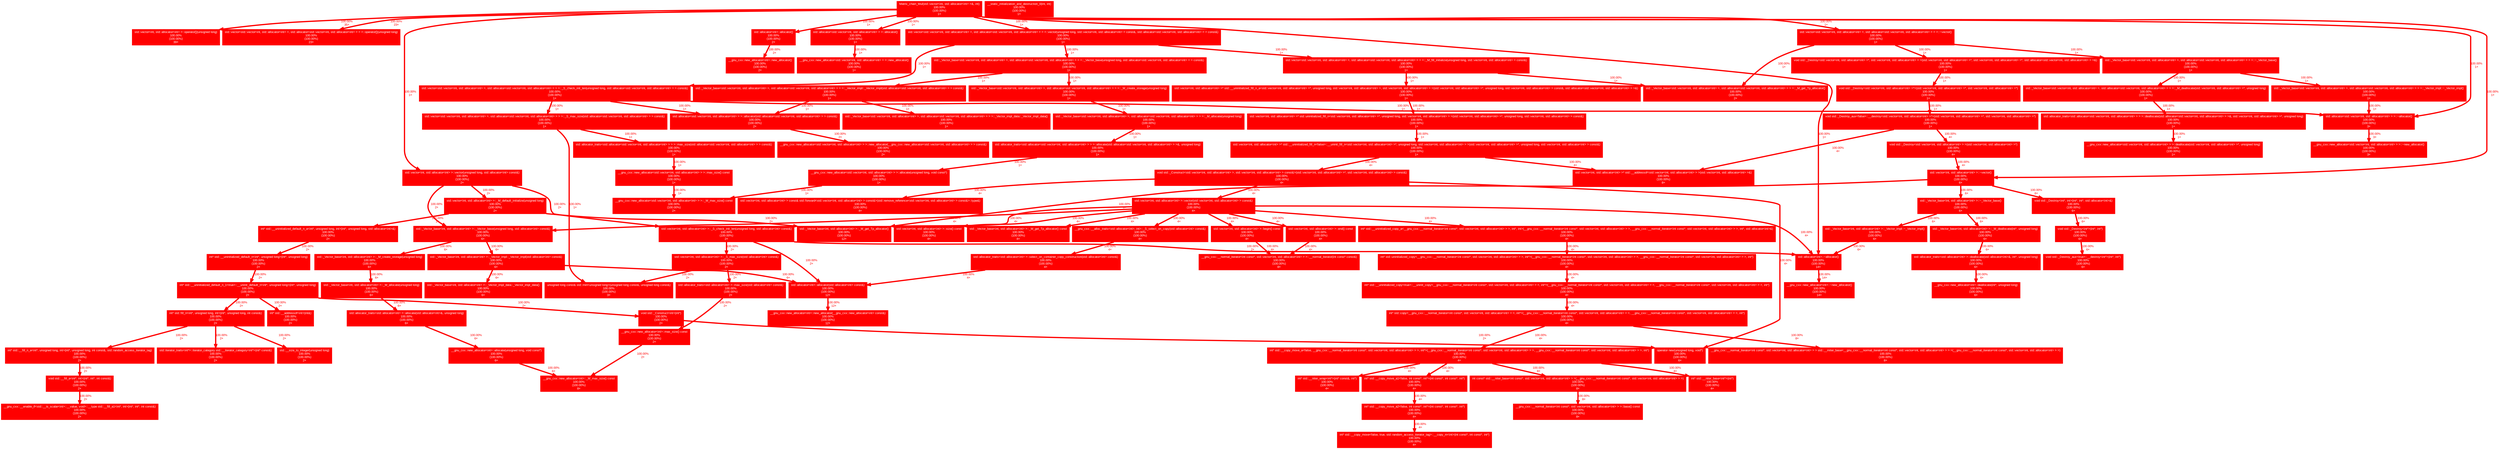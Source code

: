 digraph {
	graph [fontname=Arial, nodesep=0.125, ranksep=0.25];
	node [fontcolor=white, fontname=Arial, height=0, shape=box, style=filled, width=0];
	edge [fontname=Arial];
	8 [color="#ff0000", fontcolor="#ffffff", fontsize="10.00", label="std::vector<int, std::allocator<int> >::operator[](unsigned long)\n100.00%\n(100.00%)\n39×"];
	9 [color="#ff0000", fontcolor="#ffffff", fontsize="10.00", label="std::vector<std::vector<int, std::allocator<int> >, std::allocator<std::vector<int, std::allocator<int> > > >::operator[](unsigned long)\n100.00%\n(100.00%)\n23×"];
	10 [color="#ff0000", fontcolor="#ffffff", fontsize="10.00", label="__gnu_cxx::new_allocator<int>::~new_allocator()\n100.00%\n(100.00%)\n14×"];
	11 [color="#ff0000", fontcolor="#ffffff", fontsize="10.00", label="std::allocator<int>::~allocator()\n100.00%\n(100.00%)\n14×"];
	11 -> 10 [arrowsize="1.00", color="#ff0000", fontcolor="#ff0000", fontsize="10.00", label="100.00%\n14×", labeldistance="4.00", penwidth="4.00"];
	12 [color="#ff0000", fontcolor="#ffffff", fontsize="10.00", label="__gnu_cxx::new_allocator<int>::new_allocator(__gnu_cxx::new_allocator<int> const&)\n100.00%\n(100.00%)\n12×"];
	13 [color="#ff0000", fontcolor="#ffffff", fontsize="10.00", label="std::allocator<int>::allocator(std::allocator<int> const&)\n100.00%\n(100.00%)\n12×"];
	13 -> 12 [arrowsize="1.00", color="#ff0000", fontcolor="#ff0000", fontsize="10.00", label="100.00%\n12×", labeldistance="4.00", penwidth="4.00"];
	14 [color="#ff0000", fontcolor="#ffffff", fontsize="10.00", label="std::_Vector_base<int, std::allocator<int> >::_M_get_Tp_allocator()\n100.00%\n(100.00%)\n12×"];
	15 [color="#ff0000", fontcolor="#ffffff", fontsize="10.00", label="__gnu_cxx::__normal_iterator<int const*, std::vector<int, std::allocator<int> > >::__normal_iterator(int const* const&)\n100.00%\n(100.00%)\n8×"];
	16 [color="#ff0000", fontcolor="#ffffff", fontsize="10.00", label="__gnu_cxx::new_allocator<int>::_M_max_size() const\n100.00%\n(100.00%)\n8×"];
	17 [color="#ff0000", fontcolor="#ffffff", fontsize="10.00", label="__gnu_cxx::__normal_iterator<int const*, std::vector<int, std::allocator<int> > >::base() const\n100.00%\n(100.00%)\n8×"];
	18 [color="#ff0000", fontcolor="#ffffff", fontsize="10.00", label="std::vector<int, std::allocator<int> >* std::__addressof<std::vector<int, std::allocator<int> > >(std::vector<int, std::allocator<int> >&)\n100.00%\n(100.00%)\n8×"];
	19 [color="#ff0000", fontcolor="#ffffff", fontsize="10.00", label="__gnu_cxx::__normal_iterator<int const*, std::vector<int, std::allocator<int> > > std::__miter_base<__gnu_cxx::__normal_iterator<int const*, std::vector<int, std::allocator<int> > > >(__gnu_cxx::__normal_iterator<int const*, std::vector<int, std::allocator<int> > >)\n100.00%\n(100.00%)\n8×"];
	20 [color="#ff0000", fontcolor="#ffffff", fontsize="10.00", label="int const* std::__niter_base<int const*, std::vector<int, std::allocator<int> > >(__gnu_cxx::__normal_iterator<int const*, std::vector<int, std::allocator<int> > >)\n100.00%\n(100.00%)\n8×"];
	20 -> 17 [arrowsize="1.00", color="#ff0000", fontcolor="#ff0000", fontsize="10.00", label="100.00%\n8×", labeldistance="4.00", penwidth="4.00"];
	21 [color="#ff0000", fontcolor="#ffffff", fontsize="10.00", label="__gnu_cxx::new_allocator<int>::deallocate(int*, unsigned long)\n100.00%\n(100.00%)\n6×"];
	22 [color="#ff0000", fontcolor="#ffffff", fontsize="10.00", label="__gnu_cxx::new_allocator<int>::allocate(unsigned long, void const*)\n100.00%\n(100.00%)\n6×"];
	22 -> 16 [arrowsize="1.00", color="#ff0000", fontcolor="#ff0000", fontsize="10.00", label="100.00%\n6×", labeldistance="4.00", penwidth="4.00"];
	23 [color="#ff0000", fontcolor="#ffffff", fontsize="10.00", label="void std::_Destroy_aux<true>::__destroy<int*>(int*, int*)\n100.00%\n(100.00%)\n6×"];
	24 [color="#ff0000", fontcolor="#ffffff", fontsize="10.00", label="std::_Vector_base<int, std::allocator<int> >::_M_allocate(unsigned long)\n100.00%\n(100.00%)\n6×"];
	24 -> 33 [arrowsize="1.00", color="#ff0000", fontcolor="#ff0000", fontsize="10.00", label="100.00%\n6×", labeldistance="4.00", penwidth="4.00"];
	25 [color="#ff0000", fontcolor="#ffffff", fontsize="10.00", label="std::_Vector_base<int, std::allocator<int> >::_Vector_impl::_Vector_impl(std::allocator<int> const&)\n100.00%\n(100.00%)\n6×"];
	25 -> 13 [arrowsize="1.00", color="#ff0000", fontcolor="#ff0000", fontsize="10.00", label="100.00%\n6×", labeldistance="4.00", penwidth="4.00"];
	25 -> 29 [arrowsize="1.00", color="#ff0000", fontcolor="#ff0000", fontsize="10.00", label="100.00%\n6×", labeldistance="4.00", penwidth="4.00"];
	26 [color="#ff0000", fontcolor="#ffffff", fontsize="10.00", label="std::_Vector_base<int, std::allocator<int> >::_Vector_impl::~_Vector_impl()\n100.00%\n(100.00%)\n6×"];
	26 -> 11 [arrowsize="1.00", color="#ff0000", fontcolor="#ff0000", fontsize="10.00", label="100.00%\n6×", labeldistance="4.00", penwidth="4.00"];
	27 [color="#ff0000", fontcolor="#ffffff", fontsize="10.00", label="std::_Vector_base<int, std::allocator<int> >::_M_deallocate(int*, unsigned long)\n100.00%\n(100.00%)\n6×"];
	27 -> 32 [arrowsize="1.00", color="#ff0000", fontcolor="#ff0000", fontsize="10.00", label="100.00%\n6×", labeldistance="4.00", penwidth="4.00"];
	28 [color="#ff0000", fontcolor="#ffffff", fontsize="10.00", label="std::_Vector_base<int, std::allocator<int> >::_M_create_storage(unsigned long)\n100.00%\n(100.00%)\n6×"];
	28 -> 24 [arrowsize="1.00", color="#ff0000", fontcolor="#ff0000", fontsize="10.00", label="100.00%\n6×", labeldistance="4.00", penwidth="4.00"];
	29 [color="#ff0000", fontcolor="#ffffff", fontsize="10.00", label="std::_Vector_base<int, std::allocator<int> >::_Vector_impl_data::_Vector_impl_data()\n100.00%\n(100.00%)\n6×"];
	30 [color="#ff0000", fontcolor="#ffffff", fontsize="10.00", label="std::_Vector_base<int, std::allocator<int> >::_Vector_base(unsigned long, std::allocator<int> const&)\n100.00%\n(100.00%)\n6×"];
	30 -> 25 [arrowsize="1.00", color="#ff0000", fontcolor="#ff0000", fontsize="10.00", label="100.00%\n6×", labeldistance="4.00", penwidth="4.00"];
	30 -> 28 [arrowsize="1.00", color="#ff0000", fontcolor="#ff0000", fontsize="10.00", label="100.00%\n6×", labeldistance="4.00", penwidth="4.00"];
	31 [color="#ff0000", fontcolor="#ffffff", fontsize="10.00", label="std::_Vector_base<int, std::allocator<int> >::~_Vector_base()\n100.00%\n(100.00%)\n6×"];
	31 -> 26 [arrowsize="1.00", color="#ff0000", fontcolor="#ff0000", fontsize="10.00", label="100.00%\n6×", labeldistance="4.00", penwidth="4.00"];
	31 -> 27 [arrowsize="1.00", color="#ff0000", fontcolor="#ff0000", fontsize="10.00", label="100.00%\n6×", labeldistance="4.00", penwidth="4.00"];
	32 [color="#ff0000", fontcolor="#ffffff", fontsize="10.00", label="std::allocator_traits<std::allocator<int> >::deallocate(std::allocator<int>&, int*, unsigned long)\n100.00%\n(100.00%)\n6×"];
	32 -> 21 [arrowsize="1.00", color="#ff0000", fontcolor="#ff0000", fontsize="10.00", label="100.00%\n6×", labeldistance="4.00", penwidth="4.00"];
	33 [color="#ff0000", fontcolor="#ffffff", fontsize="10.00", label="std::allocator_traits<std::allocator<int> >::allocate(std::allocator<int>&, unsigned long)\n100.00%\n(100.00%)\n6×"];
	33 -> 22 [arrowsize="1.00", color="#ff0000", fontcolor="#ff0000", fontsize="10.00", label="100.00%\n6×", labeldistance="4.00", penwidth="4.00"];
	34 [color="#ff0000", fontcolor="#ffffff", fontsize="10.00", label="std::vector<int, std::allocator<int> >::~vector()\n100.00%\n(100.00%)\n6×"];
	34 -> 14 [arrowsize="1.00", color="#ff0000", fontcolor="#ff0000", fontsize="10.00", label="100.00%\n6×", labeldistance="4.00", penwidth="4.00"];
	34 -> 31 [arrowsize="1.00", color="#ff0000", fontcolor="#ff0000", fontsize="10.00", label="100.00%\n6×", labeldistance="4.00", penwidth="4.00"];
	34 -> 36 [arrowsize="1.00", color="#ff0000", fontcolor="#ff0000", fontsize="10.00", label="100.00%\n6×", labeldistance="4.00", penwidth="4.00"];
	35 [color="#ff0000", fontcolor="#ffffff", fontsize="10.00", label="void std::_Destroy<int*>(int*, int*)\n100.00%\n(100.00%)\n6×"];
	35 -> 23 [arrowsize="1.00", color="#ff0000", fontcolor="#ff0000", fontsize="10.00", label="100.00%\n6×", labeldistance="4.00", penwidth="4.00"];
	36 [color="#ff0000", fontcolor="#ffffff", fontsize="10.00", label="void std::_Destroy<int*, int>(int*, int*, std::allocator<int>&)\n100.00%\n(100.00%)\n6×"];
	36 -> 35 [arrowsize="1.00", color="#ff0000", fontcolor="#ff0000", fontsize="10.00", label="100.00%\n6×", labeldistance="4.00", penwidth="4.00"];
	37 [color="#ff0000", fontcolor="#ffffff", fontsize="10.00", label="operator new(unsigned long, void*)\n100.00%\n(100.00%)\n6×"];
	38 [color="#ff0000", fontcolor="#ffffff", fontsize="10.00", label="__gnu_cxx::__alloc_traits<std::allocator<int>, int>::_S_select_on_copy(std::allocator<int> const&)\n100.00%\n(100.00%)\n4×"];
	38 -> 44 [arrowsize="1.00", color="#ff0000", fontcolor="#ff0000", fontsize="10.00", label="100.00%\n4×", labeldistance="4.00", penwidth="4.00"];
	39 [color="#ff0000", fontcolor="#ffffff", fontsize="10.00", label="std::_Vector_base<int, std::allocator<int> >::_M_get_Tp_allocator() const\n100.00%\n(100.00%)\n4×"];
	40 [color="#ff0000", fontcolor="#ffffff", fontsize="10.00", label="std::vector<int, std::allocator<int> >::end() const\n100.00%\n(100.00%)\n4×"];
	40 -> 15 [arrowsize="1.00", color="#ff0000", fontcolor="#ff0000", fontsize="10.00", label="100.00%\n4×", labeldistance="4.00", penwidth="4.00"];
	41 [color="#ff0000", fontcolor="#ffffff", fontsize="10.00", label="std::vector<int, std::allocator<int> >::size() const\n100.00%\n(100.00%)\n4×"];
	42 [color="#ff0000", fontcolor="#ffffff", fontsize="10.00", label="std::vector<int, std::allocator<int> >::begin() const\n100.00%\n(100.00%)\n4×"];
	42 -> 15 [arrowsize="1.00", color="#ff0000", fontcolor="#ff0000", fontsize="10.00", label="100.00%\n4×", labeldistance="4.00", penwidth="4.00"];
	43 [color="#ff0000", fontcolor="#ffffff", fontsize="10.00", label="int* std::__copy_move<false, true, std::random_access_iterator_tag>::__copy_m<int>(int const*, int const*, int*)\n100.00%\n(100.00%)\n4×"];
	44 [color="#ff0000", fontcolor="#ffffff", fontsize="10.00", label="std::allocator_traits<std::allocator<int> >::select_on_container_copy_construction(std::allocator<int> const&)\n100.00%\n(100.00%)\n4×"];
	44 -> 13 [arrowsize="1.00", color="#ff0000", fontcolor="#ff0000", fontsize="10.00", label="100.00%\n4×", labeldistance="4.00", penwidth="4.00"];
	45 [color="#ff0000", fontcolor="#ffffff", fontsize="10.00", label="int* std::__uninitialized_copy<true>::__uninit_copy<__gnu_cxx::__normal_iterator<int const*, std::vector<int, std::allocator<int> > >, int*>(__gnu_cxx::__normal_iterator<int const*, std::vector<int, std::allocator<int> > >, __gnu_cxx::__normal_iterator<int const*, std::vector<int, std::allocator<int> > >, int*)\n100.00%\n(100.00%)\n4×"];
	45 -> 55 [arrowsize="1.00", color="#ff0000", fontcolor="#ff0000", fontsize="10.00", label="100.00%\n4×", labeldistance="4.00", penwidth="4.00"];
	46 [color="#ff0000", fontcolor="#ffffff", fontsize="10.00", label="std::vector<int, std::allocator<int> >::vector(std::vector<int, std::allocator<int> > const&)\n100.00%\n(100.00%)\n4×"];
	46 -> 11 [arrowsize="1.00", color="#ff0000", fontcolor="#ff0000", fontsize="10.00", label="100.00%\n4×", labeldistance="4.00", penwidth="4.00"];
	46 -> 14 [arrowsize="1.00", color="#ff0000", fontcolor="#ff0000", fontsize="10.00", label="100.00%\n4×", labeldistance="4.00", penwidth="4.00"];
	46 -> 30 [arrowsize="1.00", color="#ff0000", fontcolor="#ff0000", fontsize="10.00", label="100.00%\n4×", labeldistance="4.00", penwidth="4.00"];
	46 -> 38 [arrowsize="1.00", color="#ff0000", fontcolor="#ff0000", fontsize="10.00", label="100.00%\n4×", labeldistance="4.00", penwidth="4.00"];
	46 -> 39 [arrowsize="1.00", color="#ff0000", fontcolor="#ff0000", fontsize="10.00", label="100.00%\n4×", labeldistance="4.00", penwidth="4.00"];
	46 -> 40 [arrowsize="1.00", color="#ff0000", fontcolor="#ff0000", fontsize="10.00", label="100.00%\n4×", labeldistance="4.00", penwidth="4.00"];
	46 -> 41 [arrowsize="1.00", color="#ff0000", fontcolor="#ff0000", fontsize="10.00", label="100.00%\n4×", labeldistance="4.00", penwidth="4.00"];
	46 -> 42 [arrowsize="1.00", color="#ff0000", fontcolor="#ff0000", fontsize="10.00", label="100.00%\n4×", labeldistance="4.00", penwidth="4.00"];
	46 -> 54 [arrowsize="1.00", color="#ff0000", fontcolor="#ff0000", fontsize="10.00", label="100.00%\n4×", labeldistance="4.00", penwidth="4.00"];
	47 [color="#ff0000", fontcolor="#ffffff", fontsize="10.00", label="void std::_Construct<std::vector<int, std::allocator<int> >, std::vector<int, std::allocator<int> > const&>(std::vector<int, std::allocator<int> >*, std::vector<int, std::allocator<int> > const&)\n100.00%\n(100.00%)\n4×"];
	47 -> 37 [arrowsize="1.00", color="#ff0000", fontcolor="#ff0000", fontsize="10.00", label="100.00%\n4×", labeldistance="4.00", penwidth="4.00"];
	47 -> 46 [arrowsize="1.00", color="#ff0000", fontcolor="#ff0000", fontsize="10.00", label="100.00%\n4×", labeldistance="4.00", penwidth="4.00"];
	47 -> 56 [arrowsize="1.00", color="#ff0000", fontcolor="#ff0000", fontsize="10.00", label="100.00%\n4×", labeldistance="4.00", penwidth="4.00"];
	48 [color="#ff0000", fontcolor="#ffffff", fontsize="10.00", label="int* std::__niter_base<int*>(int*)\n100.00%\n(100.00%)\n4×"];
	49 [color="#ff0000", fontcolor="#ffffff", fontsize="10.00", label="int* std::__niter_wrap<int*>(int* const&, int*)\n100.00%\n(100.00%)\n4×"];
	50 [color="#ff0000", fontcolor="#ffffff", fontsize="10.00", label="int* std::__copy_move_a<false, __gnu_cxx::__normal_iterator<int const*, std::vector<int, std::allocator<int> > >, int*>(__gnu_cxx::__normal_iterator<int const*, std::vector<int, std::allocator<int> > >, __gnu_cxx::__normal_iterator<int const*, std::vector<int, std::allocator<int> > >, int*)\n100.00%\n(100.00%)\n4×"];
	50 -> 20 [arrowsize="1.00", color="#ff0000", fontcolor="#ff0000", fontsize="10.00", label="100.00%\n8×", labeldistance="4.00", penwidth="4.00"];
	50 -> 48 [arrowsize="1.00", color="#ff0000", fontcolor="#ff0000", fontsize="10.00", label="100.00%\n4×", labeldistance="4.00", penwidth="4.00"];
	50 -> 49 [arrowsize="1.00", color="#ff0000", fontcolor="#ff0000", fontsize="10.00", label="100.00%\n4×", labeldistance="4.00", penwidth="4.00"];
	50 -> 51 [arrowsize="1.00", color="#ff0000", fontcolor="#ff0000", fontsize="10.00", label="100.00%\n4×", labeldistance="4.00", penwidth="4.00"];
	51 [color="#ff0000", fontcolor="#ffffff", fontsize="10.00", label="int* std::__copy_move_a1<false, int const*, int*>(int const*, int const*, int*)\n100.00%\n(100.00%)\n4×"];
	51 -> 52 [arrowsize="1.00", color="#ff0000", fontcolor="#ff0000", fontsize="10.00", label="100.00%\n4×", labeldistance="4.00", penwidth="4.00"];
	52 [color="#ff0000", fontcolor="#ffffff", fontsize="10.00", label="int* std::__copy_move_a2<false, int const*, int*>(int const*, int const*, int*)\n100.00%\n(100.00%)\n4×"];
	52 -> 43 [arrowsize="1.00", color="#ff0000", fontcolor="#ff0000", fontsize="10.00", label="100.00%\n4×", labeldistance="4.00", penwidth="4.00"];
	53 [color="#ff0000", fontcolor="#ffffff", fontsize="10.00", label="int* std::uninitialized_copy<__gnu_cxx::__normal_iterator<int const*, std::vector<int, std::allocator<int> > >, int*>(__gnu_cxx::__normal_iterator<int const*, std::vector<int, std::allocator<int> > >, __gnu_cxx::__normal_iterator<int const*, std::vector<int, std::allocator<int> > >, int*)\n100.00%\n(100.00%)\n4×"];
	53 -> 45 [arrowsize="1.00", color="#ff0000", fontcolor="#ff0000", fontsize="10.00", label="100.00%\n4×", labeldistance="4.00", penwidth="4.00"];
	54 [color="#ff0000", fontcolor="#ffffff", fontsize="10.00", label="int* std::__uninitialized_copy_a<__gnu_cxx::__normal_iterator<int const*, std::vector<int, std::allocator<int> > >, int*, int>(__gnu_cxx::__normal_iterator<int const*, std::vector<int, std::allocator<int> > >, __gnu_cxx::__normal_iterator<int const*, std::vector<int, std::allocator<int> > >, int*, std::allocator<int>&)\n100.00%\n(100.00%)\n4×"];
	54 -> 53 [arrowsize="1.00", color="#ff0000", fontcolor="#ff0000", fontsize="10.00", label="100.00%\n4×", labeldistance="4.00", penwidth="4.00"];
	55 [color="#ff0000", fontcolor="#ffffff", fontsize="10.00", label="int* std::copy<__gnu_cxx::__normal_iterator<int const*, std::vector<int, std::allocator<int> > >, int*>(__gnu_cxx::__normal_iterator<int const*, std::vector<int, std::allocator<int> > >, __gnu_cxx::__normal_iterator<int const*, std::vector<int, std::allocator<int> > >, int*)\n100.00%\n(100.00%)\n4×"];
	55 -> 19 [arrowsize="1.00", color="#ff0000", fontcolor="#ff0000", fontsize="10.00", label="100.00%\n8×", labeldistance="4.00", penwidth="4.00"];
	55 -> 50 [arrowsize="1.00", color="#ff0000", fontcolor="#ff0000", fontsize="10.00", label="100.00%\n4×", labeldistance="4.00", penwidth="4.00"];
	56 [color="#ff0000", fontcolor="#ffffff", fontsize="10.00", label="std::vector<int, std::allocator<int> > const& std::forward<std::vector<int, std::allocator<int> > const&>(std::remove_reference<std::vector<int, std::allocator<int> > const&>::type&)\n100.00%\n(100.00%)\n4×"];
	57 [color="#ff0000", fontcolor="#ffffff", fontsize="10.00", label="void std::_Destroy<std::vector<int, std::allocator<int> > >(std::vector<int, std::allocator<int> >*)\n100.00%\n(100.00%)\n4×"];
	57 -> 34 [arrowsize="1.00", color="#ff0000", fontcolor="#ff0000", fontsize="10.00", label="100.00%\n4×", labeldistance="4.00", penwidth="4.00"];
	58 [color="#ff0000", fontcolor="#ffffff", fontsize="10.00", label="__gnu_cxx::new_allocator<std::vector<int, std::allocator<int> > >::~new_allocator()\n100.00%\n(100.00%)\n3×"];
	59 [color="#ff0000", fontcolor="#ffffff", fontsize="10.00", label="std::allocator<std::vector<int, std::allocator<int> > >::~allocator()\n100.00%\n(100.00%)\n3×"];
	59 -> 58 [arrowsize="1.00", color="#ff0000", fontcolor="#ff0000", fontsize="10.00", label="100.00%\n3×", labeldistance="4.00", penwidth="4.00"];
	60 [color="#ff0000", fontcolor="#ffffff", fontsize="10.00", label="unsigned long const& std::min<unsigned long>(unsigned long const&, unsigned long const&)\n100.00%\n(100.00%)\n3×"];
	61 [color="#ff0000", fontcolor="#ffffff", fontsize="10.00", label="__gnu_cxx::new_allocator<std::vector<int, std::allocator<int> > >::new_allocator(__gnu_cxx::new_allocator<std::vector<int, std::allocator<int> > > const&)\n100.00%\n(100.00%)\n2×"];
	62 [color="#ff0000", fontcolor="#ffffff", fontsize="10.00", label="__gnu_cxx::new_allocator<int>::new_allocator()\n100.00%\n(100.00%)\n2×"];
	63 [color="#ff0000", fontcolor="#ffffff", fontsize="10.00", label="__gnu_cxx::new_allocator<std::vector<int, std::allocator<int> > >::_M_max_size() const\n100.00%\n(100.00%)\n2×"];
	64 [color="#ff0000", fontcolor="#ffffff", fontsize="10.00", label="__gnu_cxx::new_allocator<int>::max_size() const\n100.00%\n(100.00%)\n2×"];
	64 -> 16 [arrowsize="1.00", color="#ff0000", fontcolor="#ff0000", fontsize="10.00", label="100.00%\n2×", labeldistance="4.00", penwidth="4.00"];
	65 [color="#ff0000", fontcolor="#ffffff", fontsize="10.00", label="std::allocator<std::vector<int, std::allocator<int> > >::allocator(std::allocator<std::vector<int, std::allocator<int> > > const&)\n100.00%\n(100.00%)\n2×"];
	65 -> 61 [arrowsize="1.00", color="#ff0000", fontcolor="#ff0000", fontsize="10.00", label="100.00%\n2×", labeldistance="4.00", penwidth="4.00"];
	66 [color="#ff0000", fontcolor="#ffffff", fontsize="10.00", label="std::allocator<int>::allocator()\n100.00%\n(100.00%)\n2×"];
	66 -> 62 [arrowsize="1.00", color="#ff0000", fontcolor="#ff0000", fontsize="10.00", label="100.00%\n2×", labeldistance="4.00", penwidth="4.00"];
	67 [color="#ff0000", fontcolor="#ffffff", fontsize="10.00", label="std::_Vector_base<std::vector<int, std::allocator<int> >, std::allocator<std::vector<int, std::allocator<int> > > >::_M_get_Tp_allocator()\n100.00%\n(100.00%)\n2×"];
	68 [color="#ff0000", fontcolor="#ffffff", fontsize="10.00", label="std::allocator_traits<std::allocator<int> >::max_size(std::allocator<int> const&)\n100.00%\n(100.00%)\n2×"];
	68 -> 64 [arrowsize="1.00", color="#ff0000", fontcolor="#ff0000", fontsize="10.00", label="100.00%\n2×", labeldistance="4.00", penwidth="4.00"];
	69 [color="#ff0000", fontcolor="#ffffff", fontsize="10.00", label="int* std::__uninitialized_default_n_1<true>::__uninit_default_n<int*, unsigned long>(int*, unsigned long)\n100.00%\n(100.00%)\n2×"];
	69 -> 74 [arrowsize="1.00", color="#ff0000", fontcolor="#ff0000", fontsize="10.00", label="100.00%\n2×", labeldistance="4.00", penwidth="4.00"];
	69 -> 76 [arrowsize="1.00", color="#ff0000", fontcolor="#ff0000", fontsize="10.00", label="100.00%\n2×", labeldistance="4.00", penwidth="4.00"];
	69 -> 81 [arrowsize="1.00", color="#ff0000", fontcolor="#ff0000", fontsize="10.00", label="100.00%\n2×", labeldistance="4.00", penwidth="4.00"];
	70 [color="#ff0000", fontcolor="#ffffff", fontsize="10.00", label="std::vector<int, std::allocator<int> >::_S_max_size(std::allocator<int> const&)\n100.00%\n(100.00%)\n2×"];
	70 -> 60 [arrowsize="1.00", color="#ff0000", fontcolor="#ff0000", fontsize="10.00", label="100.00%\n2×", labeldistance="4.00", penwidth="4.00"];
	70 -> 68 [arrowsize="1.00", color="#ff0000", fontcolor="#ff0000", fontsize="10.00", label="100.00%\n2×", labeldistance="4.00", penwidth="4.00"];
	71 [color="#ff0000", fontcolor="#ffffff", fontsize="10.00", label="std::vector<int, std::allocator<int> >::_S_check_init_len(unsigned long, std::allocator<int> const&)\n100.00%\n(100.00%)\n2×"];
	71 -> 11 [arrowsize="1.00", color="#ff0000", fontcolor="#ff0000", fontsize="10.00", label="100.00%\n2×", labeldistance="4.00", penwidth="4.00"];
	71 -> 13 [arrowsize="1.00", color="#ff0000", fontcolor="#ff0000", fontsize="10.00", label="100.00%\n2×", labeldistance="4.00", penwidth="4.00"];
	71 -> 70 [arrowsize="1.00", color="#ff0000", fontcolor="#ff0000", fontsize="10.00", label="100.00%\n2×", labeldistance="4.00", penwidth="4.00"];
	72 [color="#ff0000", fontcolor="#ffffff", fontsize="10.00", label="std::vector<int, std::allocator<int> >::_M_default_initialize(unsigned long)\n100.00%\n(100.00%)\n2×"];
	72 -> 14 [arrowsize="1.00", color="#ff0000", fontcolor="#ff0000", fontsize="10.00", label="100.00%\n2×", labeldistance="4.00", penwidth="4.00"];
	72 -> 80 [arrowsize="1.00", color="#ff0000", fontcolor="#ff0000", fontsize="10.00", label="100.00%\n2×", labeldistance="4.00", penwidth="4.00"];
	73 [color="#ff0000", fontcolor="#ffffff", fontsize="10.00", label="std::vector<int, std::allocator<int> >::vector(unsigned long, std::allocator<int> const&)\n100.00%\n(100.00%)\n2×"];
	73 -> 30 [arrowsize="1.00", color="#ff0000", fontcolor="#ff0000", fontsize="10.00", label="100.00%\n2×", labeldistance="4.00", penwidth="4.00"];
	73 -> 71 [arrowsize="1.00", color="#ff0000", fontcolor="#ff0000", fontsize="10.00", label="100.00%\n2×", labeldistance="4.00", penwidth="4.00"];
	73 -> 72 [arrowsize="1.00", color="#ff0000", fontcolor="#ff0000", fontsize="10.00", label="100.00%\n2×", labeldistance="4.00", penwidth="4.00"];
	74 [color="#ff0000", fontcolor="#ffffff", fontsize="10.00", label="void std::_Construct<int>(int*)\n100.00%\n(100.00%)\n2×"];
	74 -> 37 [arrowsize="1.00", color="#ff0000", fontcolor="#ff0000", fontsize="10.00", label="100.00%\n2×", labeldistance="4.00", penwidth="4.00"];
	75 [color="#ff0000", fontcolor="#ffffff", fontsize="10.00", label="int* std::__fill_n_a<int*, unsigned long, int>(int*, unsigned long, int const&, std::random_access_iterator_tag)\n100.00%\n(100.00%)\n2×"];
	75 -> 82 [arrowsize="1.00", color="#ff0000", fontcolor="#ff0000", fontsize="10.00", label="100.00%\n2×", labeldistance="4.00", penwidth="4.00"];
	76 [color="#ff0000", fontcolor="#ffffff", fontsize="10.00", label="int* std::__addressof<int>(int&)\n100.00%\n(100.00%)\n2×"];
	77 [color="#ff0000", fontcolor="#ffffff", fontsize="10.00", label="std::__size_to_integer(unsigned long)\n100.00%\n(100.00%)\n2×"];
	78 [color="#ff0000", fontcolor="#ffffff", fontsize="10.00", label="std::iterator_traits<int*>::iterator_category std::__iterator_category<int*>(int* const&)\n100.00%\n(100.00%)\n2×"];
	79 [color="#ff0000", fontcolor="#ffffff", fontsize="10.00", label="int* std::__uninitialized_default_n<int*, unsigned long>(int*, unsigned long)\n100.00%\n(100.00%)\n2×"];
	79 -> 69 [arrowsize="1.00", color="#ff0000", fontcolor="#ff0000", fontsize="10.00", label="100.00%\n2×", labeldistance="4.00", penwidth="4.00"];
	80 [color="#ff0000", fontcolor="#ffffff", fontsize="10.00", label="int* std::__uninitialized_default_n_a<int*, unsigned long, int>(int*, unsigned long, std::allocator<int>&)\n100.00%\n(100.00%)\n2×"];
	80 -> 79 [arrowsize="1.00", color="#ff0000", fontcolor="#ff0000", fontsize="10.00", label="100.00%\n2×", labeldistance="4.00", penwidth="4.00"];
	81 [color="#ff0000", fontcolor="#ffffff", fontsize="10.00", label="int* std::fill_n<int*, unsigned long, int>(int*, unsigned long, int const&)\n100.00%\n(100.00%)\n2×"];
	81 -> 75 [arrowsize="1.00", color="#ff0000", fontcolor="#ff0000", fontsize="10.00", label="100.00%\n2×", labeldistance="4.00", penwidth="4.00"];
	81 -> 77 [arrowsize="1.00", color="#ff0000", fontcolor="#ff0000", fontsize="10.00", label="100.00%\n2×", labeldistance="4.00", penwidth="4.00"];
	81 -> 78 [arrowsize="1.00", color="#ff0000", fontcolor="#ff0000", fontsize="10.00", label="100.00%\n2×", labeldistance="4.00", penwidth="4.00"];
	82 [color="#ff0000", fontcolor="#ffffff", fontsize="10.00", label="void std::__fill_a<int*, int>(int*, int*, int const&)\n100.00%\n(100.00%)\n2×"];
	82 -> 83 [arrowsize="1.00", color="#ff0000", fontcolor="#ff0000", fontsize="10.00", label="100.00%\n2×", labeldistance="4.00", penwidth="4.00"];
	83 [color="#ff0000", fontcolor="#ffffff", fontsize="10.00", label="__gnu_cxx::__enable_if<std::__is_scalar<int>::__value, void>::__type std::__fill_a1<int*, int>(int*, int*, int const&)\n100.00%\n(100.00%)\n2×"];
	84 [color="#ff0000", fontcolor="#ffffff", fontsize="10.00", label="Matrix_chain_Mul(std::vector<int, std::allocator<int> >&, int)\n100.00%\n(100.00%)\n1×"];
	84 -> 8 [arrowsize="1.00", color="#ff0000", fontcolor="#ff0000", fontsize="10.00", label="100.00%\n35×", labeldistance="4.00", penwidth="4.00"];
	84 -> 9 [arrowsize="1.00", color="#ff0000", fontcolor="#ff0000", fontsize="10.00", label="100.00%\n23×", labeldistance="4.00", penwidth="4.00"];
	84 -> 11 [arrowsize="1.00", color="#ff0000", fontcolor="#ff0000", fontsize="10.00", label="100.00%\n1×", labeldistance="4.00", penwidth="4.00"];
	84 -> 34 [arrowsize="1.00", color="#ff0000", fontcolor="#ff0000", fontsize="10.00", label="100.00%\n1×", labeldistance="4.00", penwidth="4.00"];
	84 -> 59 [arrowsize="1.00", color="#ff0000", fontcolor="#ff0000", fontsize="10.00", label="100.00%\n1×", labeldistance="4.00", penwidth="4.00"];
	84 -> 66 [arrowsize="1.00", color="#ff0000", fontcolor="#ff0000", fontsize="10.00", label="100.00%\n1×", labeldistance="4.00", penwidth="4.00"];
	84 -> 73 [arrowsize="1.00", color="#ff0000", fontcolor="#ff0000", fontsize="10.00", label="100.00%\n1×", labeldistance="4.00", penwidth="4.00"];
	84 -> 90 [arrowsize="1.00", color="#ff0000", fontcolor="#ff0000", fontsize="10.00", label="100.00%\n1×", labeldistance="4.00", penwidth="4.00"];
	84 -> 107 [arrowsize="1.00", color="#ff0000", fontcolor="#ff0000", fontsize="10.00", label="100.00%\n1×", labeldistance="4.00", penwidth="4.00"];
	84 -> 108 [arrowsize="1.00", color="#ff0000", fontcolor="#ff0000", fontsize="10.00", label="100.00%\n1×", labeldistance="4.00", penwidth="4.00"];
	85 [color="#ff0000", fontcolor="#ffffff", fontsize="10.00", label="__static_initialization_and_destruction_0(int, int)\n100.00%\n(100.00%)\n1×"];
	86 [color="#ff0000", fontcolor="#ffffff", fontsize="10.00", label="__gnu_cxx::new_allocator<std::vector<int, std::allocator<int> > >::deallocate(std::vector<int, std::allocator<int> >*, unsigned long)\n100.00%\n(100.00%)\n1×"];
	87 [color="#ff0000", fontcolor="#ffffff", fontsize="10.00", label="__gnu_cxx::new_allocator<std::vector<int, std::allocator<int> > >::allocate(unsigned long, void const*)\n100.00%\n(100.00%)\n1×"];
	87 -> 63 [arrowsize="1.00", color="#ff0000", fontcolor="#ff0000", fontsize="10.00", label="100.00%\n1×", labeldistance="4.00", penwidth="4.00"];
	88 [color="#ff0000", fontcolor="#ffffff", fontsize="10.00", label="__gnu_cxx::new_allocator<std::vector<int, std::allocator<int> > >::new_allocator()\n100.00%\n(100.00%)\n1×"];
	89 [color="#ff0000", fontcolor="#ffffff", fontsize="10.00", label="__gnu_cxx::new_allocator<std::vector<int, std::allocator<int> > >::max_size() const\n100.00%\n(100.00%)\n1×"];
	89 -> 63 [arrowsize="1.00", color="#ff0000", fontcolor="#ff0000", fontsize="10.00", label="100.00%\n1×", labeldistance="4.00", penwidth="4.00"];
	90 [color="#ff0000", fontcolor="#ffffff", fontsize="10.00", label="std::allocator<std::vector<int, std::allocator<int> > >::allocator()\n100.00%\n(100.00%)\n1×"];
	90 -> 88 [arrowsize="1.00", color="#ff0000", fontcolor="#ff0000", fontsize="10.00", label="100.00%\n1×", labeldistance="4.00", penwidth="4.00"];
	91 [color="#ff0000", fontcolor="#ffffff", fontsize="10.00", label="void std::_Destroy_aux<false>::__destroy<std::vector<int, std::allocator<int> >*>(std::vector<int, std::allocator<int> >*, std::vector<int, std::allocator<int> >*)\n100.00%\n(100.00%)\n1×"];
	91 -> 18 [arrowsize="1.00", color="#ff0000", fontcolor="#ff0000", fontsize="10.00", label="100.00%\n4×", labeldistance="4.00", penwidth="4.00"];
	91 -> 57 [arrowsize="1.00", color="#ff0000", fontcolor="#ff0000", fontsize="10.00", label="100.00%\n4×", labeldistance="4.00", penwidth="4.00"];
	92 [color="#ff0000", fontcolor="#ffffff", fontsize="10.00", label="std::_Vector_base<std::vector<int, std::allocator<int> >, std::allocator<std::vector<int, std::allocator<int> > > >::_M_allocate(unsigned long)\n100.00%\n(100.00%)\n1×"];
	92 -> 101 [arrowsize="1.00", color="#ff0000", fontcolor="#ff0000", fontsize="10.00", label="100.00%\n1×", labeldistance="4.00", penwidth="4.00"];
	93 [color="#ff0000", fontcolor="#ffffff", fontsize="10.00", label="std::_Vector_base<std::vector<int, std::allocator<int> >, std::allocator<std::vector<int, std::allocator<int> > > >::_Vector_impl::_Vector_impl(std::allocator<std::vector<int, std::allocator<int> > > const&)\n100.00%\n(100.00%)\n1×"];
	93 -> 65 [arrowsize="1.00", color="#ff0000", fontcolor="#ff0000", fontsize="10.00", label="100.00%\n1×", labeldistance="4.00", penwidth="4.00"];
	93 -> 97 [arrowsize="1.00", color="#ff0000", fontcolor="#ff0000", fontsize="10.00", label="100.00%\n1×", labeldistance="4.00", penwidth="4.00"];
	94 [color="#ff0000", fontcolor="#ffffff", fontsize="10.00", label="std::_Vector_base<std::vector<int, std::allocator<int> >, std::allocator<std::vector<int, std::allocator<int> > > >::_Vector_impl::~_Vector_impl()\n100.00%\n(100.00%)\n1×"];
	94 -> 59 [arrowsize="1.00", color="#ff0000", fontcolor="#ff0000", fontsize="10.00", label="100.00%\n1×", labeldistance="4.00", penwidth="4.00"];
	95 [color="#ff0000", fontcolor="#ffffff", fontsize="10.00", label="std::_Vector_base<std::vector<int, std::allocator<int> >, std::allocator<std::vector<int, std::allocator<int> > > >::_M_deallocate(std::vector<int, std::allocator<int> >*, unsigned long)\n100.00%\n(100.00%)\n1×"];
	95 -> 100 [arrowsize="1.00", color="#ff0000", fontcolor="#ff0000", fontsize="10.00", label="100.00%\n1×", labeldistance="4.00", penwidth="4.00"];
	96 [color="#ff0000", fontcolor="#ffffff", fontsize="10.00", label="std::_Vector_base<std::vector<int, std::allocator<int> >, std::allocator<std::vector<int, std::allocator<int> > > >::_M_create_storage(unsigned long)\n100.00%\n(100.00%)\n1×"];
	96 -> 92 [arrowsize="1.00", color="#ff0000", fontcolor="#ff0000", fontsize="10.00", label="100.00%\n1×", labeldistance="4.00", penwidth="4.00"];
	97 [color="#ff0000", fontcolor="#ffffff", fontsize="10.00", label="std::_Vector_base<std::vector<int, std::allocator<int> >, std::allocator<std::vector<int, std::allocator<int> > > >::_Vector_impl_data::_Vector_impl_data()\n100.00%\n(100.00%)\n1×"];
	98 [color="#ff0000", fontcolor="#ffffff", fontsize="10.00", label="std::_Vector_base<std::vector<int, std::allocator<int> >, std::allocator<std::vector<int, std::allocator<int> > > >::_Vector_base(unsigned long, std::allocator<std::vector<int, std::allocator<int> > > const&)\n100.00%\n(100.00%)\n1×"];
	98 -> 93 [arrowsize="1.00", color="#ff0000", fontcolor="#ff0000", fontsize="10.00", label="100.00%\n1×", labeldistance="4.00", penwidth="4.00"];
	98 -> 96 [arrowsize="1.00", color="#ff0000", fontcolor="#ff0000", fontsize="10.00", label="100.00%\n1×", labeldistance="4.00", penwidth="4.00"];
	99 [color="#ff0000", fontcolor="#ffffff", fontsize="10.00", label="std::_Vector_base<std::vector<int, std::allocator<int> >, std::allocator<std::vector<int, std::allocator<int> > > >::~_Vector_base()\n100.00%\n(100.00%)\n1×"];
	99 -> 94 [arrowsize="1.00", color="#ff0000", fontcolor="#ff0000", fontsize="10.00", label="100.00%\n1×", labeldistance="4.00", penwidth="4.00"];
	99 -> 95 [arrowsize="1.00", color="#ff0000", fontcolor="#ff0000", fontsize="10.00", label="100.00%\n1×", labeldistance="4.00", penwidth="4.00"];
	100 [color="#ff0000", fontcolor="#ffffff", fontsize="10.00", label="std::allocator_traits<std::allocator<std::vector<int, std::allocator<int> > > >::deallocate(std::allocator<std::vector<int, std::allocator<int> > >&, std::vector<int, std::allocator<int> >*, unsigned long)\n100.00%\n(100.00%)\n1×"];
	100 -> 86 [arrowsize="1.00", color="#ff0000", fontcolor="#ff0000", fontsize="10.00", label="100.00%\n1×", labeldistance="4.00", penwidth="4.00"];
	101 [color="#ff0000", fontcolor="#ffffff", fontsize="10.00", label="std::allocator_traits<std::allocator<std::vector<int, std::allocator<int> > > >::allocate(std::allocator<std::vector<int, std::allocator<int> > >&, unsigned long)\n100.00%\n(100.00%)\n1×"];
	101 -> 87 [arrowsize="1.00", color="#ff0000", fontcolor="#ff0000", fontsize="10.00", label="100.00%\n1×", labeldistance="4.00", penwidth="4.00"];
	102 [color="#ff0000", fontcolor="#ffffff", fontsize="10.00", label="std::allocator_traits<std::allocator<std::vector<int, std::allocator<int> > > >::max_size(std::allocator<std::vector<int, std::allocator<int> > > const&)\n100.00%\n(100.00%)\n1×"];
	102 -> 89 [arrowsize="1.00", color="#ff0000", fontcolor="#ff0000", fontsize="10.00", label="100.00%\n1×", labeldistance="4.00", penwidth="4.00"];
	103 [color="#ff0000", fontcolor="#ffffff", fontsize="10.00", label="std::vector<int, std::allocator<int> >* std::__uninitialized_fill_n<false>::__uninit_fill_n<std::vector<int, std::allocator<int> >*, unsigned long, std::vector<int, std::allocator<int> > >(std::vector<int, std::allocator<int> >*, unsigned long, std::vector<int, std::allocator<int> > const&)\n100.00%\n(100.00%)\n1×"];
	103 -> 18 [arrowsize="1.00", color="#ff0000", fontcolor="#ff0000", fontsize="10.00", label="100.00%\n4×", labeldistance="4.00", penwidth="4.00"];
	103 -> 47 [arrowsize="1.00", color="#ff0000", fontcolor="#ff0000", fontsize="10.00", label="100.00%\n4×", labeldistance="4.00", penwidth="4.00"];
	104 [color="#ff0000", fontcolor="#ffffff", fontsize="10.00", label="std::vector<std::vector<int, std::allocator<int> >, std::allocator<std::vector<int, std::allocator<int> > > >::_S_max_size(std::allocator<std::vector<int, std::allocator<int> > > const&)\n100.00%\n(100.00%)\n1×"];
	104 -> 60 [arrowsize="1.00", color="#ff0000", fontcolor="#ff0000", fontsize="10.00", label="100.00%\n1×", labeldistance="4.00", penwidth="4.00"];
	104 -> 102 [arrowsize="1.00", color="#ff0000", fontcolor="#ff0000", fontsize="10.00", label="100.00%\n1×", labeldistance="4.00", penwidth="4.00"];
	105 [color="#ff0000", fontcolor="#ffffff", fontsize="10.00", label="std::vector<std::vector<int, std::allocator<int> >, std::allocator<std::vector<int, std::allocator<int> > > >::_S_check_init_len(unsigned long, std::allocator<std::vector<int, std::allocator<int> > > const&)\n100.00%\n(100.00%)\n1×"];
	105 -> 59 [arrowsize="1.00", color="#ff0000", fontcolor="#ff0000", fontsize="10.00", label="100.00%\n1×", labeldistance="4.00", penwidth="4.00"];
	105 -> 65 [arrowsize="1.00", color="#ff0000", fontcolor="#ff0000", fontsize="10.00", label="100.00%\n1×", labeldistance="4.00", penwidth="4.00"];
	105 -> 104 [arrowsize="1.00", color="#ff0000", fontcolor="#ff0000", fontsize="10.00", label="100.00%\n1×", labeldistance="4.00", penwidth="4.00"];
	106 [color="#ff0000", fontcolor="#ffffff", fontsize="10.00", label="std::vector<std::vector<int, std::allocator<int> >, std::allocator<std::vector<int, std::allocator<int> > > >::_M_fill_initialize(unsigned long, std::vector<int, std::allocator<int> > const&)\n100.00%\n(100.00%)\n1×"];
	106 -> 67 [arrowsize="1.00", color="#ff0000", fontcolor="#ff0000", fontsize="10.00", label="100.00%\n1×", labeldistance="4.00", penwidth="4.00"];
	106 -> 110 [arrowsize="1.00", color="#ff0000", fontcolor="#ff0000", fontsize="10.00", label="100.00%\n1×", labeldistance="4.00", penwidth="4.00"];
	107 [color="#ff0000", fontcolor="#ffffff", fontsize="10.00", label="std::vector<std::vector<int, std::allocator<int> >, std::allocator<std::vector<int, std::allocator<int> > > >::vector(unsigned long, std::vector<int, std::allocator<int> > const&, std::allocator<std::vector<int, std::allocator<int> > > const&)\n100.00%\n(100.00%)\n1×"];
	107 -> 98 [arrowsize="1.00", color="#ff0000", fontcolor="#ff0000", fontsize="10.00", label="100.00%\n1×", labeldistance="4.00", penwidth="4.00"];
	107 -> 105 [arrowsize="1.00", color="#ff0000", fontcolor="#ff0000", fontsize="10.00", label="100.00%\n1×", labeldistance="4.00", penwidth="4.00"];
	107 -> 106 [arrowsize="1.00", color="#ff0000", fontcolor="#ff0000", fontsize="10.00", label="100.00%\n1×", labeldistance="4.00", penwidth="4.00"];
	108 [color="#ff0000", fontcolor="#ffffff", fontsize="10.00", label="std::vector<std::vector<int, std::allocator<int> >, std::allocator<std::vector<int, std::allocator<int> > > >::~vector()\n100.00%\n(100.00%)\n1×"];
	108 -> 67 [arrowsize="1.00", color="#ff0000", fontcolor="#ff0000", fontsize="10.00", label="100.00%\n1×", labeldistance="4.00", penwidth="4.00"];
	108 -> 99 [arrowsize="1.00", color="#ff0000", fontcolor="#ff0000", fontsize="10.00", label="100.00%\n1×", labeldistance="4.00", penwidth="4.00"];
	108 -> 112 [arrowsize="1.00", color="#ff0000", fontcolor="#ff0000", fontsize="10.00", label="100.00%\n1×", labeldistance="4.00", penwidth="4.00"];
	109 [color="#ff0000", fontcolor="#ffffff", fontsize="10.00", label="std::vector<int, std::allocator<int> >* std::uninitialized_fill_n<std::vector<int, std::allocator<int> >*, unsigned long, std::vector<int, std::allocator<int> > >(std::vector<int, std::allocator<int> >*, unsigned long, std::vector<int, std::allocator<int> > const&)\n100.00%\n(100.00%)\n1×"];
	109 -> 103 [arrowsize="1.00", color="#ff0000", fontcolor="#ff0000", fontsize="10.00", label="100.00%\n1×", labeldistance="4.00", penwidth="4.00"];
	110 [color="#ff0000", fontcolor="#ffffff", fontsize="10.00", label="std::vector<int, std::allocator<int> >* std::__uninitialized_fill_n_a<std::vector<int, std::allocator<int> >*, unsigned long, std::vector<int, std::allocator<int> >, std::vector<int, std::allocator<int> > >(std::vector<int, std::allocator<int> >*, unsigned long, std::vector<int, std::allocator<int> > const&, std::allocator<std::vector<int, std::allocator<int> > >&)\n100.00%\n(100.00%)\n1×"];
	110 -> 109 [arrowsize="1.00", color="#ff0000", fontcolor="#ff0000", fontsize="10.00", label="100.00%\n1×", labeldistance="4.00", penwidth="4.00"];
	111 [color="#ff0000", fontcolor="#ffffff", fontsize="10.00", label="void std::_Destroy<std::vector<int, std::allocator<int> >*>(std::vector<int, std::allocator<int> >*, std::vector<int, std::allocator<int> >*)\n100.00%\n(100.00%)\n1×"];
	111 -> 91 [arrowsize="1.00", color="#ff0000", fontcolor="#ff0000", fontsize="10.00", label="100.00%\n1×", labeldistance="4.00", penwidth="4.00"];
	112 [color="#ff0000", fontcolor="#ffffff", fontsize="10.00", label="void std::_Destroy<std::vector<int, std::allocator<int> >*, std::vector<int, std::allocator<int> > >(std::vector<int, std::allocator<int> >*, std::vector<int, std::allocator<int> >*, std::allocator<std::vector<int, std::allocator<int> > >&)\n100.00%\n(100.00%)\n1×"];
	112 -> 111 [arrowsize="1.00", color="#ff0000", fontcolor="#ff0000", fontsize="10.00", label="100.00%\n1×", labeldistance="4.00", penwidth="4.00"];
}
